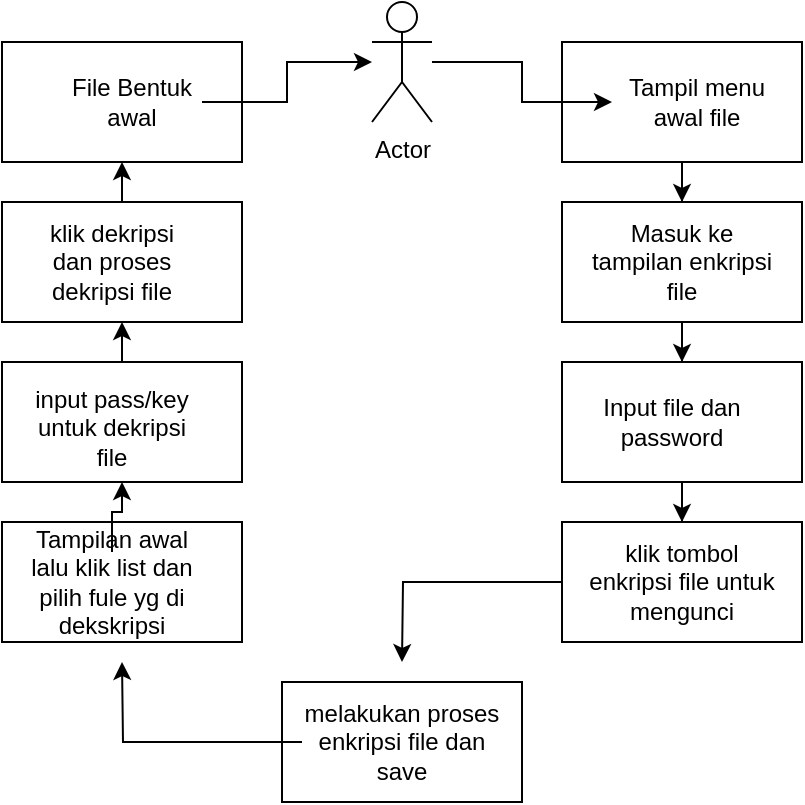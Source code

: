 <mxfile version="22.1.21" type="github">
  <diagram name="Halaman-1" id="RlkjTWsV-O9fgGENXNkH">
    <mxGraphModel dx="1633" dy="758" grid="1" gridSize="10" guides="1" tooltips="1" connect="1" arrows="1" fold="1" page="1" pageScale="1" pageWidth="850" pageHeight="1100" math="0" shadow="0">
      <root>
        <mxCell id="0" />
        <mxCell id="1" parent="0" />
        <mxCell id="8R3iqe2GSW00OIemZqo--1" value="" style="rounded=0;whiteSpace=wrap;html=1;" vertex="1" parent="1">
          <mxGeometry x="40" y="40" width="120" height="60" as="geometry" />
        </mxCell>
        <mxCell id="8R3iqe2GSW00OIemZqo--32" style="edgeStyle=orthogonalEdgeStyle;rounded=0;orthogonalLoop=1;jettySize=auto;html=1;entryX=0.5;entryY=0;entryDx=0;entryDy=0;" edge="1" parent="1" source="8R3iqe2GSW00OIemZqo--2" target="8R3iqe2GSW00OIemZqo--5">
          <mxGeometry relative="1" as="geometry" />
        </mxCell>
        <mxCell id="8R3iqe2GSW00OIemZqo--2" value="" style="rounded=0;whiteSpace=wrap;html=1;" vertex="1" parent="1">
          <mxGeometry x="320" y="120" width="120" height="60" as="geometry" />
        </mxCell>
        <mxCell id="8R3iqe2GSW00OIemZqo--39" style="edgeStyle=orthogonalEdgeStyle;rounded=0;orthogonalLoop=1;jettySize=auto;html=1;exitX=0.5;exitY=0;exitDx=0;exitDy=0;entryX=0.5;entryY=1;entryDx=0;entryDy=0;" edge="1" parent="1" source="8R3iqe2GSW00OIemZqo--3" target="8R3iqe2GSW00OIemZqo--1">
          <mxGeometry relative="1" as="geometry" />
        </mxCell>
        <mxCell id="8R3iqe2GSW00OIemZqo--3" value="" style="rounded=0;whiteSpace=wrap;html=1;" vertex="1" parent="1">
          <mxGeometry x="40" y="120" width="120" height="60" as="geometry" />
        </mxCell>
        <mxCell id="8R3iqe2GSW00OIemZqo--31" style="edgeStyle=orthogonalEdgeStyle;rounded=0;orthogonalLoop=1;jettySize=auto;html=1;entryX=0.5;entryY=0;entryDx=0;entryDy=0;" edge="1" parent="1" source="8R3iqe2GSW00OIemZqo--4" target="8R3iqe2GSW00OIemZqo--2">
          <mxGeometry relative="1" as="geometry" />
        </mxCell>
        <mxCell id="8R3iqe2GSW00OIemZqo--4" value="" style="rounded=0;whiteSpace=wrap;html=1;" vertex="1" parent="1">
          <mxGeometry x="320" y="40" width="120" height="60" as="geometry" />
        </mxCell>
        <mxCell id="8R3iqe2GSW00OIemZqo--33" style="edgeStyle=orthogonalEdgeStyle;rounded=0;orthogonalLoop=1;jettySize=auto;html=1;entryX=0.5;entryY=0;entryDx=0;entryDy=0;" edge="1" parent="1" source="8R3iqe2GSW00OIemZqo--5" target="8R3iqe2GSW00OIemZqo--8">
          <mxGeometry relative="1" as="geometry" />
        </mxCell>
        <mxCell id="8R3iqe2GSW00OIemZqo--5" value="" style="rounded=0;whiteSpace=wrap;html=1;" vertex="1" parent="1">
          <mxGeometry x="320" y="200" width="120" height="60" as="geometry" />
        </mxCell>
        <mxCell id="8R3iqe2GSW00OIemZqo--38" style="edgeStyle=orthogonalEdgeStyle;rounded=0;orthogonalLoop=1;jettySize=auto;html=1;exitX=0.5;exitY=0;exitDx=0;exitDy=0;entryX=0.5;entryY=1;entryDx=0;entryDy=0;" edge="1" parent="1" source="8R3iqe2GSW00OIemZqo--6" target="8R3iqe2GSW00OIemZqo--3">
          <mxGeometry relative="1" as="geometry" />
        </mxCell>
        <mxCell id="8R3iqe2GSW00OIemZqo--6" value="" style="rounded=0;whiteSpace=wrap;html=1;" vertex="1" parent="1">
          <mxGeometry x="40" y="200" width="120" height="60" as="geometry" />
        </mxCell>
        <mxCell id="8R3iqe2GSW00OIemZqo--7" value="" style="rounded=0;whiteSpace=wrap;html=1;" vertex="1" parent="1">
          <mxGeometry x="40" y="280" width="120" height="60" as="geometry" />
        </mxCell>
        <mxCell id="8R3iqe2GSW00OIemZqo--36" style="edgeStyle=orthogonalEdgeStyle;rounded=0;orthogonalLoop=1;jettySize=auto;html=1;" edge="1" parent="1" source="8R3iqe2GSW00OIemZqo--8">
          <mxGeometry relative="1" as="geometry">
            <mxPoint x="240" y="350" as="targetPoint" />
          </mxGeometry>
        </mxCell>
        <mxCell id="8R3iqe2GSW00OIemZqo--8" value="" style="rounded=0;whiteSpace=wrap;html=1;" vertex="1" parent="1">
          <mxGeometry x="320" y="280" width="120" height="60" as="geometry" />
        </mxCell>
        <mxCell id="8R3iqe2GSW00OIemZqo--9" value="" style="rounded=0;whiteSpace=wrap;html=1;" vertex="1" parent="1">
          <mxGeometry x="180" y="360" width="120" height="60" as="geometry" />
        </mxCell>
        <mxCell id="8R3iqe2GSW00OIemZqo--26" value="" style="edgeStyle=orthogonalEdgeStyle;rounded=0;orthogonalLoop=1;jettySize=auto;html=1;" edge="1" parent="1" source="8R3iqe2GSW00OIemZqo--10" target="8R3iqe2GSW00OIemZqo--12">
          <mxGeometry relative="1" as="geometry" />
        </mxCell>
        <mxCell id="8R3iqe2GSW00OIemZqo--10" value="Actor" style="shape=umlActor;verticalLabelPosition=bottom;verticalAlign=top;html=1;outlineConnect=0;" vertex="1" parent="1">
          <mxGeometry x="225" y="20" width="30" height="60" as="geometry" />
        </mxCell>
        <mxCell id="8R3iqe2GSW00OIemZqo--24" value="" style="edgeStyle=orthogonalEdgeStyle;rounded=0;orthogonalLoop=1;jettySize=auto;html=1;" edge="1" parent="1" source="8R3iqe2GSW00OIemZqo--11" target="8R3iqe2GSW00OIemZqo--10">
          <mxGeometry relative="1" as="geometry" />
        </mxCell>
        <mxCell id="8R3iqe2GSW00OIemZqo--11" value="File Bentuk awal" style="text;html=1;strokeColor=none;fillColor=none;align=center;verticalAlign=middle;whiteSpace=wrap;rounded=0;" vertex="1" parent="1">
          <mxGeometry x="70" y="55" width="70" height="30" as="geometry" />
        </mxCell>
        <mxCell id="8R3iqe2GSW00OIemZqo--12" value="Tampil menu awal file" style="text;html=1;strokeColor=none;fillColor=none;align=center;verticalAlign=middle;whiteSpace=wrap;rounded=0;" vertex="1" parent="1">
          <mxGeometry x="345" y="55" width="85" height="30" as="geometry" />
        </mxCell>
        <mxCell id="8R3iqe2GSW00OIemZqo--13" value="klik dekripsi dan proses dekripsi file" style="text;html=1;strokeColor=none;fillColor=none;align=center;verticalAlign=middle;whiteSpace=wrap;rounded=0;" vertex="1" parent="1">
          <mxGeometry x="60" y="135" width="70" height="30" as="geometry" />
        </mxCell>
        <mxCell id="8R3iqe2GSW00OIemZqo--14" value="input pass/key untuk dekripsi file" style="text;html=1;strokeColor=none;fillColor=none;align=center;verticalAlign=middle;whiteSpace=wrap;rounded=0;" vertex="1" parent="1">
          <mxGeometry x="50" y="215" width="90" height="35" as="geometry" />
        </mxCell>
        <mxCell id="8R3iqe2GSW00OIemZqo--37" style="edgeStyle=orthogonalEdgeStyle;rounded=0;orthogonalLoop=1;jettySize=auto;html=1;entryX=0.5;entryY=1;entryDx=0;entryDy=0;" edge="1" parent="1" source="8R3iqe2GSW00OIemZqo--15" target="8R3iqe2GSW00OIemZqo--6">
          <mxGeometry relative="1" as="geometry" />
        </mxCell>
        <mxCell id="8R3iqe2GSW00OIemZqo--15" value="Tampilan awal lalu klik list dan pilih fule yg di dekskripsi" style="text;html=1;strokeColor=none;fillColor=none;align=center;verticalAlign=middle;whiteSpace=wrap;rounded=0;" vertex="1" parent="1">
          <mxGeometry x="50" y="295" width="90" height="30" as="geometry" />
        </mxCell>
        <mxCell id="8R3iqe2GSW00OIemZqo--16" value="Masuk ke tampilan enkripsi file" style="text;html=1;strokeColor=none;fillColor=none;align=center;verticalAlign=middle;whiteSpace=wrap;rounded=0;" vertex="1" parent="1">
          <mxGeometry x="330" y="135" width="100" height="30" as="geometry" />
        </mxCell>
        <mxCell id="8R3iqe2GSW00OIemZqo--17" value="klik tombol enkripsi file untuk mengunci" style="text;html=1;strokeColor=none;fillColor=none;align=center;verticalAlign=middle;whiteSpace=wrap;rounded=0;" vertex="1" parent="1">
          <mxGeometry x="330" y="295" width="100" height="30" as="geometry" />
        </mxCell>
        <mxCell id="8R3iqe2GSW00OIemZqo--18" value="Input file dan password" style="text;html=1;strokeColor=none;fillColor=none;align=center;verticalAlign=middle;whiteSpace=wrap;rounded=0;" vertex="1" parent="1">
          <mxGeometry x="330" y="215" width="90" height="30" as="geometry" />
        </mxCell>
        <mxCell id="8R3iqe2GSW00OIemZqo--35" style="edgeStyle=orthogonalEdgeStyle;rounded=0;orthogonalLoop=1;jettySize=auto;html=1;" edge="1" parent="1" source="8R3iqe2GSW00OIemZqo--19">
          <mxGeometry relative="1" as="geometry">
            <mxPoint x="100" y="350" as="targetPoint" />
          </mxGeometry>
        </mxCell>
        <mxCell id="8R3iqe2GSW00OIemZqo--19" value="melakukan proses enkripsi file dan save" style="text;html=1;strokeColor=none;fillColor=none;align=center;verticalAlign=middle;whiteSpace=wrap;rounded=0;" vertex="1" parent="1">
          <mxGeometry x="190" y="375" width="100" height="30" as="geometry" />
        </mxCell>
      </root>
    </mxGraphModel>
  </diagram>
</mxfile>
